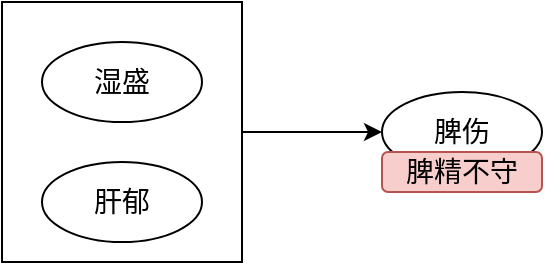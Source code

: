 <mxfile version="23.1.7" type="github">
  <diagram name="第 1 页" id="qnsRu85hqL5BaTXYxZI0">
    <mxGraphModel dx="1050" dy="557" grid="1" gridSize="10" guides="1" tooltips="1" connect="1" arrows="1" fold="1" page="1" pageScale="1" pageWidth="827" pageHeight="1169" math="0" shadow="0">
      <root>
        <mxCell id="0" />
        <mxCell id="1" parent="0" />
        <mxCell id="woRqSLo6KzbHQ52F7EDN-5" style="edgeStyle=orthogonalEdgeStyle;rounded=0;orthogonalLoop=1;jettySize=auto;html=1;exitX=1;exitY=0.5;exitDx=0;exitDy=0;entryX=0;entryY=0.5;entryDx=0;entryDy=0;" edge="1" parent="1" source="woRqSLo6KzbHQ52F7EDN-4" target="woRqSLo6KzbHQ52F7EDN-7">
          <mxGeometry relative="1" as="geometry">
            <mxPoint x="414" y="155" as="targetPoint" />
          </mxGeometry>
        </mxCell>
        <mxCell id="woRqSLo6KzbHQ52F7EDN-4" value="" style="rounded=0;whiteSpace=wrap;html=1;" vertex="1" parent="1">
          <mxGeometry x="230" y="90" width="120" height="130" as="geometry" />
        </mxCell>
        <mxCell id="woRqSLo6KzbHQ52F7EDN-1" value="湿盛" style="ellipse;whiteSpace=wrap;html=1;fontSize=14;" vertex="1" parent="1">
          <mxGeometry x="250" y="110" width="80" height="40" as="geometry" />
        </mxCell>
        <mxCell id="woRqSLo6KzbHQ52F7EDN-2" value="肝郁" style="ellipse;whiteSpace=wrap;html=1;fontSize=14;" vertex="1" parent="1">
          <mxGeometry x="250" y="170" width="80" height="40" as="geometry" />
        </mxCell>
        <mxCell id="woRqSLo6KzbHQ52F7EDN-6" value="" style="group" vertex="1" connectable="0" parent="1">
          <mxGeometry x="420" y="135" width="80" height="50" as="geometry" />
        </mxCell>
        <mxCell id="woRqSLo6KzbHQ52F7EDN-7" value="脾伤" style="ellipse;whiteSpace=wrap;html=1;fontSize=14;" vertex="1" parent="woRqSLo6KzbHQ52F7EDN-6">
          <mxGeometry width="80" height="40" as="geometry" />
        </mxCell>
        <mxCell id="woRqSLo6KzbHQ52F7EDN-8" value="脾精不守" style="rounded=1;whiteSpace=wrap;html=1;fontSize=14;fillColor=#f8cecc;strokeColor=#b85450;" vertex="1" parent="woRqSLo6KzbHQ52F7EDN-6">
          <mxGeometry y="30" width="80" height="20" as="geometry" />
        </mxCell>
      </root>
    </mxGraphModel>
  </diagram>
</mxfile>

